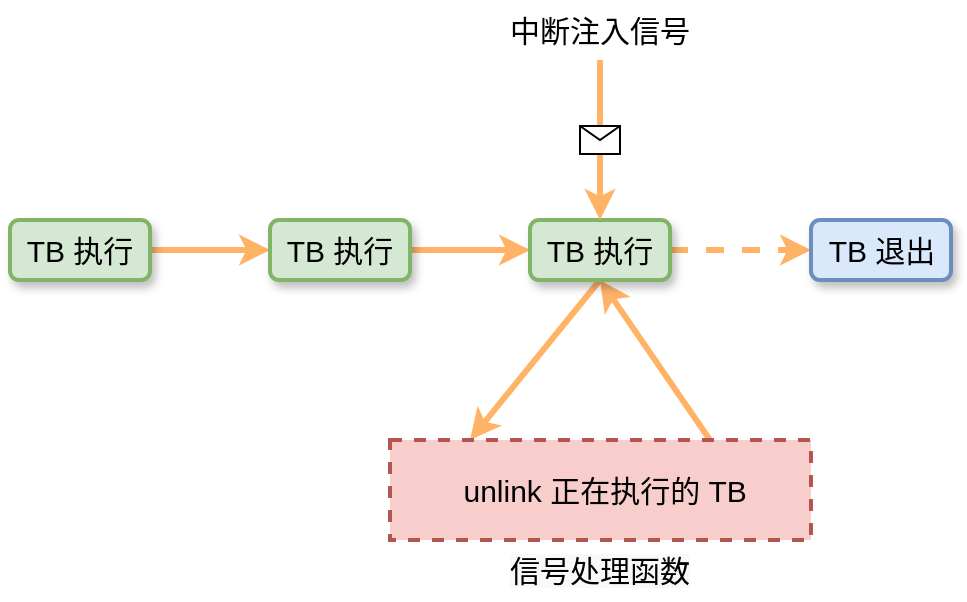 <mxfile version="17.4.2" type="device"><diagram id="6A33YNNAumB7MYZeX0kF" name="第 1 页"><mxGraphModel dx="1102" dy="1025" grid="1" gridSize="10" guides="1" tooltips="1" connect="1" arrows="1" fold="1" page="1" pageScale="1" pageWidth="1169" pageHeight="827" math="0" shadow="0"><root><mxCell id="0"/><mxCell id="1" parent="0"/><mxCell id="LGYwzSzazC46uV2r5FZp-4" style="edgeStyle=orthogonalEdgeStyle;shape=connector;rounded=1;orthogonalLoop=1;jettySize=auto;html=1;entryX=0;entryY=0.5;entryDx=0;entryDy=0;labelBackgroundColor=default;fontFamily=Helvetica;fontSize=15;fontColor=default;endArrow=classic;strokeColor=#FFB366;strokeWidth=3;" parent="1" source="LGYwzSzazC46uV2r5FZp-1" target="LGYwzSzazC46uV2r5FZp-2" edge="1"><mxGeometry relative="1" as="geometry"/></mxCell><mxCell id="LGYwzSzazC46uV2r5FZp-1" value="TB 执行" style="rounded=1;whiteSpace=wrap;html=1;fillColor=#d5e8d4;strokeColor=#82b366;fontSize=15;strokeWidth=2;glass=0;sketch=0;shadow=1;" parent="1" vertex="1"><mxGeometry x="110" y="320" width="70" height="30" as="geometry"/></mxCell><mxCell id="LGYwzSzazC46uV2r5FZp-6" style="edgeStyle=orthogonalEdgeStyle;shape=connector;rounded=1;orthogonalLoop=1;jettySize=auto;html=1;exitX=1;exitY=0.5;exitDx=0;exitDy=0;entryX=0;entryY=0.5;entryDx=0;entryDy=0;labelBackgroundColor=default;fontFamily=Helvetica;fontSize=15;fontColor=default;endArrow=classic;strokeColor=#FFB366;strokeWidth=3;" parent="1" source="LGYwzSzazC46uV2r5FZp-2" target="LGYwzSzazC46uV2r5FZp-5" edge="1"><mxGeometry relative="1" as="geometry"/></mxCell><mxCell id="LGYwzSzazC46uV2r5FZp-2" value="TB 执行" style="rounded=1;whiteSpace=wrap;html=1;fillColor=#d5e8d4;strokeColor=#82b366;fontSize=15;strokeWidth=2;glass=0;sketch=0;shadow=1;" parent="1" vertex="1"><mxGeometry x="240" y="320" width="70" height="30" as="geometry"/></mxCell><mxCell id="7c1sFeuRj-DNsueCFzcp-1" style="rounded=1;orthogonalLoop=1;jettySize=auto;html=1;exitX=0.5;exitY=1;exitDx=0;exitDy=0;fontSize=15;strokeColor=#FFB366;strokeWidth=3;" parent="1" source="LGYwzSzazC46uV2r5FZp-5" edge="1"><mxGeometry relative="1" as="geometry"><mxPoint x="340" y="430" as="targetPoint"/></mxGeometry></mxCell><mxCell id="7c1sFeuRj-DNsueCFzcp-2" style="edgeStyle=none;rounded=1;orthogonalLoop=1;jettySize=auto;html=1;exitX=0.5;exitY=1;exitDx=0;exitDy=0;fontSize=15;strokeColor=#FFB366;strokeWidth=3;entryX=0.5;entryY=1;entryDx=0;entryDy=0;" parent="1" target="LGYwzSzazC46uV2r5FZp-5" edge="1"><mxGeometry relative="1" as="geometry"><mxPoint x="460" y="430" as="sourcePoint"/></mxGeometry></mxCell><mxCell id="7c1sFeuRj-DNsueCFzcp-6" value="" style="edgeStyle=none;rounded=1;orthogonalLoop=1;jettySize=auto;html=1;fontSize=15;strokeColor=#FFB366;strokeWidth=3;dashed=1;" parent="1" source="LGYwzSzazC46uV2r5FZp-5" target="7c1sFeuRj-DNsueCFzcp-5" edge="1"><mxGeometry relative="1" as="geometry"/></mxCell><mxCell id="LGYwzSzazC46uV2r5FZp-5" value="TB 执行" style="rounded=1;whiteSpace=wrap;html=1;fillColor=#d5e8d4;strokeColor=#82b366;fontSize=15;strokeWidth=2;glass=0;sketch=0;shadow=1;" parent="1" vertex="1"><mxGeometry x="370" y="320" width="70" height="30" as="geometry"/></mxCell><mxCell id="LGYwzSzazC46uV2r5FZp-7" value="" style="endArrow=classic;html=1;rounded=1;labelBackgroundColor=default;fontFamily=Helvetica;fontSize=15;fontColor=default;strokeColor=#FFB366;strokeWidth=3;shape=connector;" parent="1" target="LGYwzSzazC46uV2r5FZp-5" edge="1"><mxGeometry relative="1" as="geometry"><mxPoint x="405" y="240" as="sourcePoint"/><mxPoint x="540" y="120" as="targetPoint"/></mxGeometry></mxCell><mxCell id="LGYwzSzazC46uV2r5FZp-8" value="" style="shape=message;html=1;outlineConnect=0;fontFamily=Helvetica;fontSize=15;fontColor=default;" parent="LGYwzSzazC46uV2r5FZp-7" vertex="1"><mxGeometry width="20" height="14" relative="1" as="geometry"><mxPoint x="-10" y="-7" as="offset"/></mxGeometry></mxCell><mxCell id="LGYwzSzazC46uV2r5FZp-9" value="中断注入信号" style="text;html=1;strokeColor=none;fillColor=none;align=center;verticalAlign=middle;whiteSpace=wrap;rounded=0;fontFamily=Helvetica;fontSize=15;fontColor=default;" parent="1" vertex="1"><mxGeometry x="350" y="210" width="110" height="30" as="geometry"/></mxCell><mxCell id="7c1sFeuRj-DNsueCFzcp-3" value="&lt;span style=&quot;color: rgb(0, 0, 0); font-family: helvetica; font-size: 15px; font-style: normal; font-weight: 400; letter-spacing: normal; text-indent: 0px; text-transform: none; word-spacing: 0px; background-color: rgb(248, 249, 250); display: inline; float: none;&quot;&gt;信号处理函数&lt;/span&gt;" style="text;whiteSpace=wrap;html=1;align=center;" parent="1" vertex="1"><mxGeometry x="330" y="480" width="150" height="30" as="geometry"/></mxCell><mxCell id="7c1sFeuRj-DNsueCFzcp-5" value="TB 退出" style="rounded=1;whiteSpace=wrap;html=1;fillColor=#dae8fc;strokeColor=#6c8ebf;fontSize=15;strokeWidth=2;glass=0;sketch=0;shadow=1;" parent="1" vertex="1"><mxGeometry x="510.5" y="320" width="70" height="30" as="geometry"/></mxCell><mxCell id="PHIfWuHYlN7M_s954c0y-1" value="&lt;span style=&quot;font-size: 15px&quot;&gt;&amp;nbsp;unlink 正在执行的 TB&lt;/span&gt;" style="rounded=0;whiteSpace=wrap;html=1;dashed=1;strokeWidth=2;strokeColor=#b85450;fillColor=#f8cecc;" vertex="1" parent="1"><mxGeometry x="300" y="430" width="210.5" height="50" as="geometry"/></mxCell></root></mxGraphModel></diagram></mxfile>